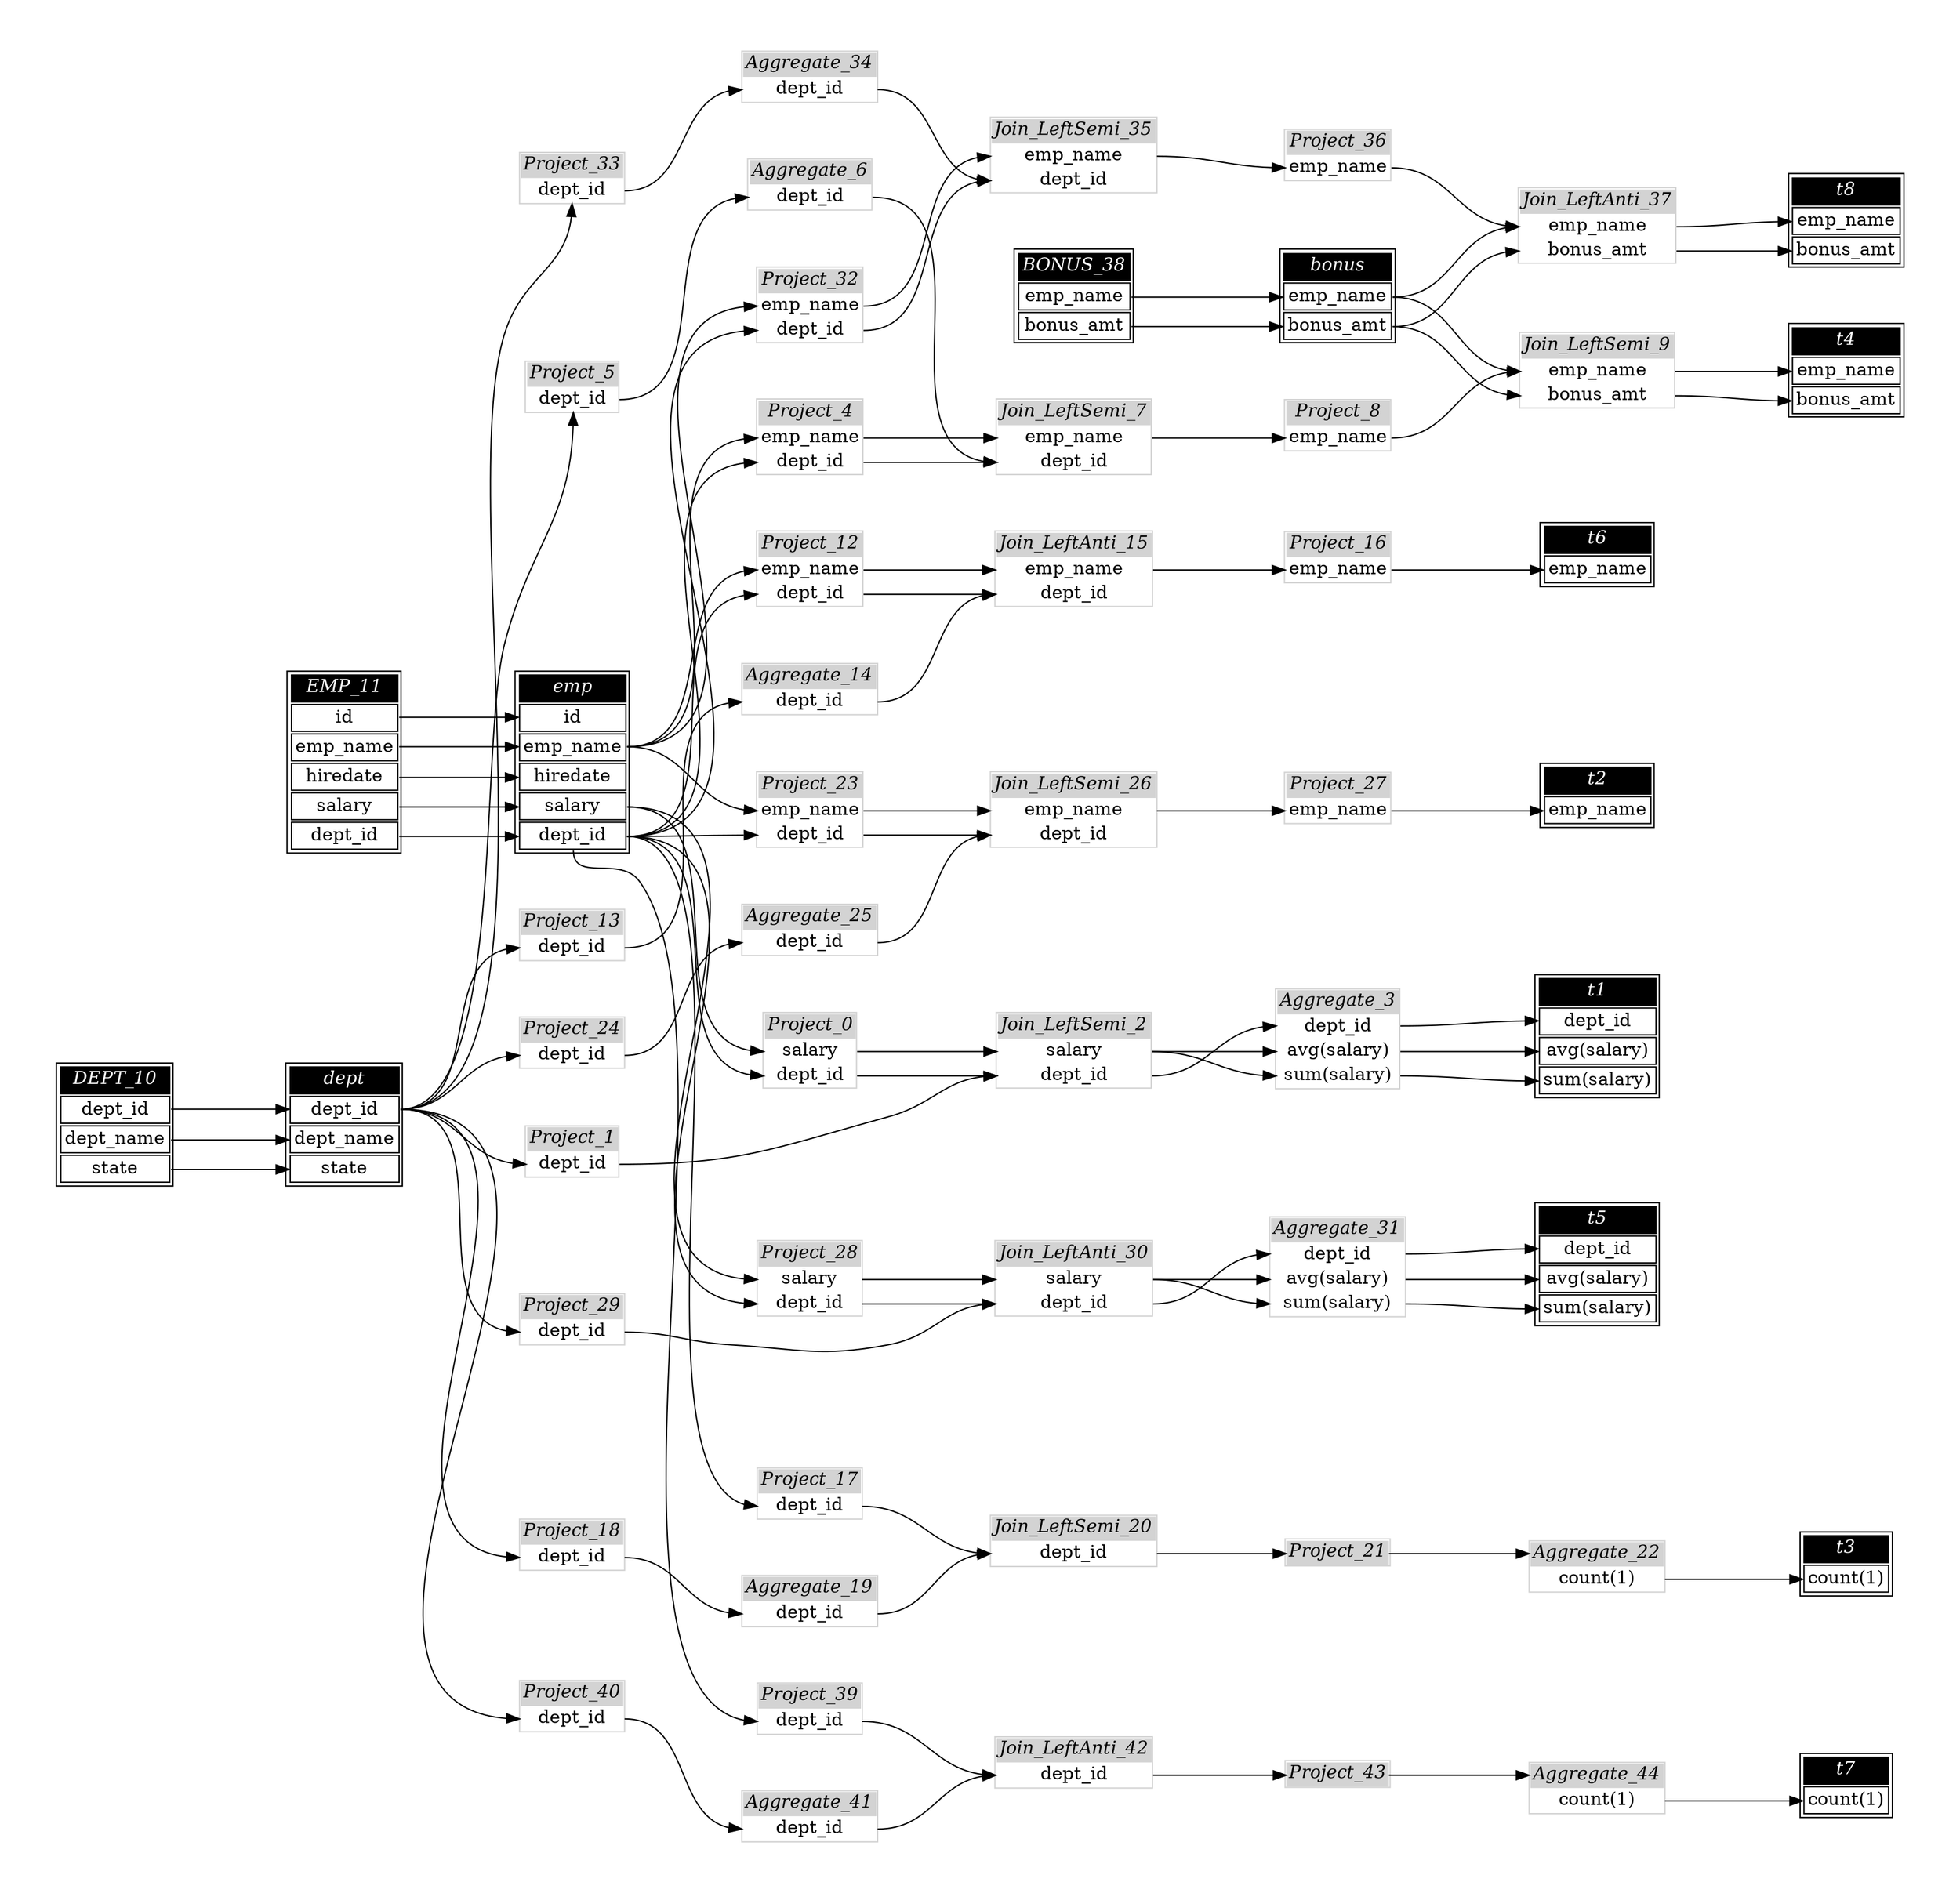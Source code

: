 // Automatically generated by SQLFlowTestSuite


digraph {
  graph [pad="0.5" nodesep="0.5" ranksep="1" fontname="Helvetica" rankdir=LR];
  node [shape=plaintext]

  
"Aggregate_14" [label=<
<table color="lightgray" border="1" cellborder="0" cellspacing="0">
  <tr><td bgcolor="lightgray" port="nodeName"><i>Aggregate_14</i></td></tr>
  <tr><td port="0">dept_id</td></tr>
</table>>];
       

"Aggregate_19" [label=<
<table color="lightgray" border="1" cellborder="0" cellspacing="0">
  <tr><td bgcolor="lightgray" port="nodeName"><i>Aggregate_19</i></td></tr>
  <tr><td port="0">dept_id</td></tr>
</table>>];
       

"Aggregate_22" [label=<
<table color="lightgray" border="1" cellborder="0" cellspacing="0">
  <tr><td bgcolor="lightgray" port="nodeName"><i>Aggregate_22</i></td></tr>
  <tr><td port="0">count(1)</td></tr>
</table>>];
       

"Aggregate_25" [label=<
<table color="lightgray" border="1" cellborder="0" cellspacing="0">
  <tr><td bgcolor="lightgray" port="nodeName"><i>Aggregate_25</i></td></tr>
  <tr><td port="0">dept_id</td></tr>
</table>>];
       

"Aggregate_3" [label=<
<table color="lightgray" border="1" cellborder="0" cellspacing="0">
  <tr><td bgcolor="lightgray" port="nodeName"><i>Aggregate_3</i></td></tr>
  <tr><td port="0">dept_id</td></tr>
<tr><td port="1">avg(salary)</td></tr>
<tr><td port="2">sum(salary)</td></tr>
</table>>];
       

"Aggregate_31" [label=<
<table color="lightgray" border="1" cellborder="0" cellspacing="0">
  <tr><td bgcolor="lightgray" port="nodeName"><i>Aggregate_31</i></td></tr>
  <tr><td port="0">dept_id</td></tr>
<tr><td port="1">avg(salary)</td></tr>
<tr><td port="2">sum(salary)</td></tr>
</table>>];
       

"Aggregate_34" [label=<
<table color="lightgray" border="1" cellborder="0" cellspacing="0">
  <tr><td bgcolor="lightgray" port="nodeName"><i>Aggregate_34</i></td></tr>
  <tr><td port="0">dept_id</td></tr>
</table>>];
       

"Aggregate_41" [label=<
<table color="lightgray" border="1" cellborder="0" cellspacing="0">
  <tr><td bgcolor="lightgray" port="nodeName"><i>Aggregate_41</i></td></tr>
  <tr><td port="0">dept_id</td></tr>
</table>>];
       

"Aggregate_44" [label=<
<table color="lightgray" border="1" cellborder="0" cellspacing="0">
  <tr><td bgcolor="lightgray" port="nodeName"><i>Aggregate_44</i></td></tr>
  <tr><td port="0">count(1)</td></tr>
</table>>];
       

"Aggregate_6" [label=<
<table color="lightgray" border="1" cellborder="0" cellspacing="0">
  <tr><td bgcolor="lightgray" port="nodeName"><i>Aggregate_6</i></td></tr>
  <tr><td port="0">dept_id</td></tr>
</table>>];
       

"BONUS_38" [color="black" label=<
<table>
  <tr><td bgcolor="black" port="nodeName"><i><font color="white">BONUS_38</font></i></td></tr>
  <tr><td port="0">emp_name</td></tr>
<tr><td port="1">bonus_amt</td></tr>
</table>>];
       

"DEPT_10" [color="black" label=<
<table>
  <tr><td bgcolor="black" port="nodeName"><i><font color="white">DEPT_10</font></i></td></tr>
  <tr><td port="0">dept_id</td></tr>
<tr><td port="1">dept_name</td></tr>
<tr><td port="2">state</td></tr>
</table>>];
       

"EMP_11" [color="black" label=<
<table>
  <tr><td bgcolor="black" port="nodeName"><i><font color="white">EMP_11</font></i></td></tr>
  <tr><td port="0">id</td></tr>
<tr><td port="1">emp_name</td></tr>
<tr><td port="2">hiredate</td></tr>
<tr><td port="3">salary</td></tr>
<tr><td port="4">dept_id</td></tr>
</table>>];
       

"Join_LeftAnti_15" [label=<
<table color="lightgray" border="1" cellborder="0" cellspacing="0">
  <tr><td bgcolor="lightgray" port="nodeName"><i>Join_LeftAnti_15</i></td></tr>
  <tr><td port="0">emp_name</td></tr>
<tr><td port="1">dept_id</td></tr>
</table>>];
       

"Join_LeftAnti_30" [label=<
<table color="lightgray" border="1" cellborder="0" cellspacing="0">
  <tr><td bgcolor="lightgray" port="nodeName"><i>Join_LeftAnti_30</i></td></tr>
  <tr><td port="0">salary</td></tr>
<tr><td port="1">dept_id</td></tr>
</table>>];
       

"Join_LeftAnti_37" [label=<
<table color="lightgray" border="1" cellborder="0" cellspacing="0">
  <tr><td bgcolor="lightgray" port="nodeName"><i>Join_LeftAnti_37</i></td></tr>
  <tr><td port="0">emp_name</td></tr>
<tr><td port="1">bonus_amt</td></tr>
</table>>];
       

"Join_LeftAnti_42" [label=<
<table color="lightgray" border="1" cellborder="0" cellspacing="0">
  <tr><td bgcolor="lightgray" port="nodeName"><i>Join_LeftAnti_42</i></td></tr>
  <tr><td port="0">dept_id</td></tr>
</table>>];
       

"Join_LeftSemi_2" [label=<
<table color="lightgray" border="1" cellborder="0" cellspacing="0">
  <tr><td bgcolor="lightgray" port="nodeName"><i>Join_LeftSemi_2</i></td></tr>
  <tr><td port="0">salary</td></tr>
<tr><td port="1">dept_id</td></tr>
</table>>];
       

"Join_LeftSemi_20" [label=<
<table color="lightgray" border="1" cellborder="0" cellspacing="0">
  <tr><td bgcolor="lightgray" port="nodeName"><i>Join_LeftSemi_20</i></td></tr>
  <tr><td port="0">dept_id</td></tr>
</table>>];
       

"Join_LeftSemi_26" [label=<
<table color="lightgray" border="1" cellborder="0" cellspacing="0">
  <tr><td bgcolor="lightgray" port="nodeName"><i>Join_LeftSemi_26</i></td></tr>
  <tr><td port="0">emp_name</td></tr>
<tr><td port="1">dept_id</td></tr>
</table>>];
       

"Join_LeftSemi_35" [label=<
<table color="lightgray" border="1" cellborder="0" cellspacing="0">
  <tr><td bgcolor="lightgray" port="nodeName"><i>Join_LeftSemi_35</i></td></tr>
  <tr><td port="0">emp_name</td></tr>
<tr><td port="1">dept_id</td></tr>
</table>>];
       

"Join_LeftSemi_7" [label=<
<table color="lightgray" border="1" cellborder="0" cellspacing="0">
  <tr><td bgcolor="lightgray" port="nodeName"><i>Join_LeftSemi_7</i></td></tr>
  <tr><td port="0">emp_name</td></tr>
<tr><td port="1">dept_id</td></tr>
</table>>];
       

"Join_LeftSemi_9" [label=<
<table color="lightgray" border="1" cellborder="0" cellspacing="0">
  <tr><td bgcolor="lightgray" port="nodeName"><i>Join_LeftSemi_9</i></td></tr>
  <tr><td port="0">emp_name</td></tr>
<tr><td port="1">bonus_amt</td></tr>
</table>>];
       

"Project_0" [label=<
<table color="lightgray" border="1" cellborder="0" cellspacing="0">
  <tr><td bgcolor="lightgray" port="nodeName"><i>Project_0</i></td></tr>
  <tr><td port="0">salary</td></tr>
<tr><td port="1">dept_id</td></tr>
</table>>];
       

"Project_1" [label=<
<table color="lightgray" border="1" cellborder="0" cellspacing="0">
  <tr><td bgcolor="lightgray" port="nodeName"><i>Project_1</i></td></tr>
  <tr><td port="0">dept_id</td></tr>
</table>>];
       

"Project_12" [label=<
<table color="lightgray" border="1" cellborder="0" cellspacing="0">
  <tr><td bgcolor="lightgray" port="nodeName"><i>Project_12</i></td></tr>
  <tr><td port="0">emp_name</td></tr>
<tr><td port="1">dept_id</td></tr>
</table>>];
       

"Project_13" [label=<
<table color="lightgray" border="1" cellborder="0" cellspacing="0">
  <tr><td bgcolor="lightgray" port="nodeName"><i>Project_13</i></td></tr>
  <tr><td port="0">dept_id</td></tr>
</table>>];
       

"Project_16" [label=<
<table color="lightgray" border="1" cellborder="0" cellspacing="0">
  <tr><td bgcolor="lightgray" port="nodeName"><i>Project_16</i></td></tr>
  <tr><td port="0">emp_name</td></tr>
</table>>];
       

"Project_17" [label=<
<table color="lightgray" border="1" cellborder="0" cellspacing="0">
  <tr><td bgcolor="lightgray" port="nodeName"><i>Project_17</i></td></tr>
  <tr><td port="0">dept_id</td></tr>
</table>>];
       

"Project_18" [label=<
<table color="lightgray" border="1" cellborder="0" cellspacing="0">
  <tr><td bgcolor="lightgray" port="nodeName"><i>Project_18</i></td></tr>
  <tr><td port="0">dept_id</td></tr>
</table>>];
       

"Project_21" [label=<
<table color="lightgray" border="1" cellborder="0" cellspacing="0">
  <tr><td bgcolor="lightgray" port="nodeName"><i>Project_21</i></td></tr>
  
</table>>];
       

"Project_23" [label=<
<table color="lightgray" border="1" cellborder="0" cellspacing="0">
  <tr><td bgcolor="lightgray" port="nodeName"><i>Project_23</i></td></tr>
  <tr><td port="0">emp_name</td></tr>
<tr><td port="1">dept_id</td></tr>
</table>>];
       

"Project_24" [label=<
<table color="lightgray" border="1" cellborder="0" cellspacing="0">
  <tr><td bgcolor="lightgray" port="nodeName"><i>Project_24</i></td></tr>
  <tr><td port="0">dept_id</td></tr>
</table>>];
       

"Project_27" [label=<
<table color="lightgray" border="1" cellborder="0" cellspacing="0">
  <tr><td bgcolor="lightgray" port="nodeName"><i>Project_27</i></td></tr>
  <tr><td port="0">emp_name</td></tr>
</table>>];
       

"Project_28" [label=<
<table color="lightgray" border="1" cellborder="0" cellspacing="0">
  <tr><td bgcolor="lightgray" port="nodeName"><i>Project_28</i></td></tr>
  <tr><td port="0">salary</td></tr>
<tr><td port="1">dept_id</td></tr>
</table>>];
       

"Project_29" [label=<
<table color="lightgray" border="1" cellborder="0" cellspacing="0">
  <tr><td bgcolor="lightgray" port="nodeName"><i>Project_29</i></td></tr>
  <tr><td port="0">dept_id</td></tr>
</table>>];
       

"Project_32" [label=<
<table color="lightgray" border="1" cellborder="0" cellspacing="0">
  <tr><td bgcolor="lightgray" port="nodeName"><i>Project_32</i></td></tr>
  <tr><td port="0">emp_name</td></tr>
<tr><td port="1">dept_id</td></tr>
</table>>];
       

"Project_33" [label=<
<table color="lightgray" border="1" cellborder="0" cellspacing="0">
  <tr><td bgcolor="lightgray" port="nodeName"><i>Project_33</i></td></tr>
  <tr><td port="0">dept_id</td></tr>
</table>>];
       

"Project_36" [label=<
<table color="lightgray" border="1" cellborder="0" cellspacing="0">
  <tr><td bgcolor="lightgray" port="nodeName"><i>Project_36</i></td></tr>
  <tr><td port="0">emp_name</td></tr>
</table>>];
       

"Project_39" [label=<
<table color="lightgray" border="1" cellborder="0" cellspacing="0">
  <tr><td bgcolor="lightgray" port="nodeName"><i>Project_39</i></td></tr>
  <tr><td port="0">dept_id</td></tr>
</table>>];
       

"Project_4" [label=<
<table color="lightgray" border="1" cellborder="0" cellspacing="0">
  <tr><td bgcolor="lightgray" port="nodeName"><i>Project_4</i></td></tr>
  <tr><td port="0">emp_name</td></tr>
<tr><td port="1">dept_id</td></tr>
</table>>];
       

"Project_40" [label=<
<table color="lightgray" border="1" cellborder="0" cellspacing="0">
  <tr><td bgcolor="lightgray" port="nodeName"><i>Project_40</i></td></tr>
  <tr><td port="0">dept_id</td></tr>
</table>>];
       

"Project_43" [label=<
<table color="lightgray" border="1" cellborder="0" cellspacing="0">
  <tr><td bgcolor="lightgray" port="nodeName"><i>Project_43</i></td></tr>
  
</table>>];
       

"Project_5" [label=<
<table color="lightgray" border="1" cellborder="0" cellspacing="0">
  <tr><td bgcolor="lightgray" port="nodeName"><i>Project_5</i></td></tr>
  <tr><td port="0">dept_id</td></tr>
</table>>];
       

"Project_8" [label=<
<table color="lightgray" border="1" cellborder="0" cellspacing="0">
  <tr><td bgcolor="lightgray" port="nodeName"><i>Project_8</i></td></tr>
  <tr><td port="0">emp_name</td></tr>
</table>>];
       

"bonus" [color="black" label=<
<table>
  <tr><td bgcolor="black" port="nodeName"><i><font color="white">bonus</font></i></td></tr>
  <tr><td port="0">emp_name</td></tr>
<tr><td port="1">bonus_amt</td></tr>
</table>>];
       

"dept" [color="black" label=<
<table>
  <tr><td bgcolor="black" port="nodeName"><i><font color="white">dept</font></i></td></tr>
  <tr><td port="0">dept_id</td></tr>
<tr><td port="1">dept_name</td></tr>
<tr><td port="2">state</td></tr>
</table>>];
       

"emp" [color="black" label=<
<table>
  <tr><td bgcolor="black" port="nodeName"><i><font color="white">emp</font></i></td></tr>
  <tr><td port="0">id</td></tr>
<tr><td port="1">emp_name</td></tr>
<tr><td port="2">hiredate</td></tr>
<tr><td port="3">salary</td></tr>
<tr><td port="4">dept_id</td></tr>
</table>>];
       

"t1" [color="black" label=<
<table>
  <tr><td bgcolor="black" port="nodeName"><i><font color="white">t1</font></i></td></tr>
  <tr><td port="0">dept_id</td></tr>
<tr><td port="1">avg(salary)</td></tr>
<tr><td port="2">sum(salary)</td></tr>
</table>>];
       

"t2" [color="black" label=<
<table>
  <tr><td bgcolor="black" port="nodeName"><i><font color="white">t2</font></i></td></tr>
  <tr><td port="0">emp_name</td></tr>
</table>>];
       

"t3" [color="black" label=<
<table>
  <tr><td bgcolor="black" port="nodeName"><i><font color="white">t3</font></i></td></tr>
  <tr><td port="0">count(1)</td></tr>
</table>>];
       

"t4" [color="black" label=<
<table>
  <tr><td bgcolor="black" port="nodeName"><i><font color="white">t4</font></i></td></tr>
  <tr><td port="0">emp_name</td></tr>
<tr><td port="1">bonus_amt</td></tr>
</table>>];
       

"t5" [color="black" label=<
<table>
  <tr><td bgcolor="black" port="nodeName"><i><font color="white">t5</font></i></td></tr>
  <tr><td port="0">dept_id</td></tr>
<tr><td port="1">avg(salary)</td></tr>
<tr><td port="2">sum(salary)</td></tr>
</table>>];
       

"t6" [color="black" label=<
<table>
  <tr><td bgcolor="black" port="nodeName"><i><font color="white">t6</font></i></td></tr>
  <tr><td port="0">emp_name</td></tr>
</table>>];
       

"t7" [color="black" label=<
<table>
  <tr><td bgcolor="black" port="nodeName"><i><font color="white">t7</font></i></td></tr>
  <tr><td port="0">count(1)</td></tr>
</table>>];
       

"t8" [color="black" label=<
<table>
  <tr><td bgcolor="black" port="nodeName"><i><font color="white">t8</font></i></td></tr>
  <tr><td port="0">emp_name</td></tr>
<tr><td port="1">bonus_amt</td></tr>
</table>>];
       
  "Aggregate_14":0 -> "Join_LeftAnti_15":1;
"Aggregate_19":0 -> "Join_LeftSemi_20":0;
"Aggregate_22":0 -> "t3":0;
"Aggregate_25":0 -> "Join_LeftSemi_26":1;
"Aggregate_3":0 -> "t1":0;
"Aggregate_3":1 -> "t1":1;
"Aggregate_3":2 -> "t1":2;
"Aggregate_31":0 -> "t5":0;
"Aggregate_31":1 -> "t5":1;
"Aggregate_31":2 -> "t5":2;
"Aggregate_34":0 -> "Join_LeftSemi_35":1;
"Aggregate_41":0 -> "Join_LeftAnti_42":0;
"Aggregate_44":0 -> "t7":0;
"Aggregate_6":0 -> "Join_LeftSemi_7":1;
"BONUS_38":0 -> "bonus":0;
"BONUS_38":1 -> "bonus":1;
"DEPT_10":0 -> "dept":0;
"DEPT_10":1 -> "dept":1;
"DEPT_10":2 -> "dept":2;
"EMP_11":0 -> "emp":0;
"EMP_11":1 -> "emp":1;
"EMP_11":2 -> "emp":2;
"EMP_11":3 -> "emp":3;
"EMP_11":4 -> "emp":4;
"Join_LeftAnti_15":0 -> "Project_16":0;
"Join_LeftAnti_30":0 -> "Aggregate_31":1;
"Join_LeftAnti_30":0 -> "Aggregate_31":2;
"Join_LeftAnti_30":1 -> "Aggregate_31":0;
"Join_LeftAnti_37":0 -> "t8":0;
"Join_LeftAnti_37":1 -> "t8":1;
"Join_LeftAnti_42":0 -> "Project_43":nodeName
"Join_LeftSemi_2":0 -> "Aggregate_3":1;
"Join_LeftSemi_2":0 -> "Aggregate_3":2;
"Join_LeftSemi_2":1 -> "Aggregate_3":0;
"Join_LeftSemi_20":0 -> "Project_21":nodeName
"Join_LeftSemi_26":0 -> "Project_27":0;
"Join_LeftSemi_35":0 -> "Project_36":0;
"Join_LeftSemi_7":0 -> "Project_8":0;
"Join_LeftSemi_9":0 -> "t4":0;
"Join_LeftSemi_9":1 -> "t4":1;
"Project_0":0 -> "Join_LeftSemi_2":0;
"Project_0":1 -> "Join_LeftSemi_2":1;
"Project_1":0 -> "Join_LeftSemi_2":1;
"Project_12":0 -> "Join_LeftAnti_15":0;
"Project_12":1 -> "Join_LeftAnti_15":1;
"Project_13":0 -> "Aggregate_14":0;
"Project_16":0 -> "t6":0;
"Project_17":0 -> "Join_LeftSemi_20":0;
"Project_18":0 -> "Aggregate_19":0;
"Project_21":nodeName -> "Aggregate_22":nodeName
"Project_23":0 -> "Join_LeftSemi_26":0;
"Project_23":1 -> "Join_LeftSemi_26":1;
"Project_24":0 -> "Aggregate_25":0;
"Project_27":0 -> "t2":0;
"Project_28":0 -> "Join_LeftAnti_30":0;
"Project_28":1 -> "Join_LeftAnti_30":1;
"Project_29":0 -> "Join_LeftAnti_30":1;
"Project_32":0 -> "Join_LeftSemi_35":0;
"Project_32":1 -> "Join_LeftSemi_35":1;
"Project_33":0 -> "Aggregate_34":0;
"Project_36":0 -> "Join_LeftAnti_37":0;
"Project_39":0 -> "Join_LeftAnti_42":0;
"Project_4":0 -> "Join_LeftSemi_7":0;
"Project_4":1 -> "Join_LeftSemi_7":1;
"Project_40":0 -> "Aggregate_41":0;
"Project_43":nodeName -> "Aggregate_44":nodeName
"Project_5":0 -> "Aggregate_6":0;
"Project_8":0 -> "Join_LeftSemi_9":0;
"bonus":0 -> "Join_LeftAnti_37":0;
"bonus":0 -> "Join_LeftSemi_9":0;
"bonus":1 -> "Join_LeftAnti_37":1;
"bonus":1 -> "Join_LeftSemi_9":1;
"dept":0 -> "Project_1":0;
"dept":0 -> "Project_13":0;
"dept":0 -> "Project_18":0;
"dept":0 -> "Project_24":0;
"dept":0 -> "Project_29":0;
"dept":0 -> "Project_33":0;
"dept":0 -> "Project_40":0;
"dept":0 -> "Project_5":0;
"emp":1 -> "Project_12":0;
"emp":1 -> "Project_23":0;
"emp":1 -> "Project_32":0;
"emp":1 -> "Project_4":0;
"emp":3 -> "Project_0":0;
"emp":3 -> "Project_28":0;
"emp":4 -> "Project_0":1;
"emp":4 -> "Project_12":1;
"emp":4 -> "Project_17":0;
"emp":4 -> "Project_23":1;
"emp":4 -> "Project_28":1;
"emp":4 -> "Project_32":1;
"emp":4 -> "Project_39":0;
"emp":4 -> "Project_4":1;
}
       